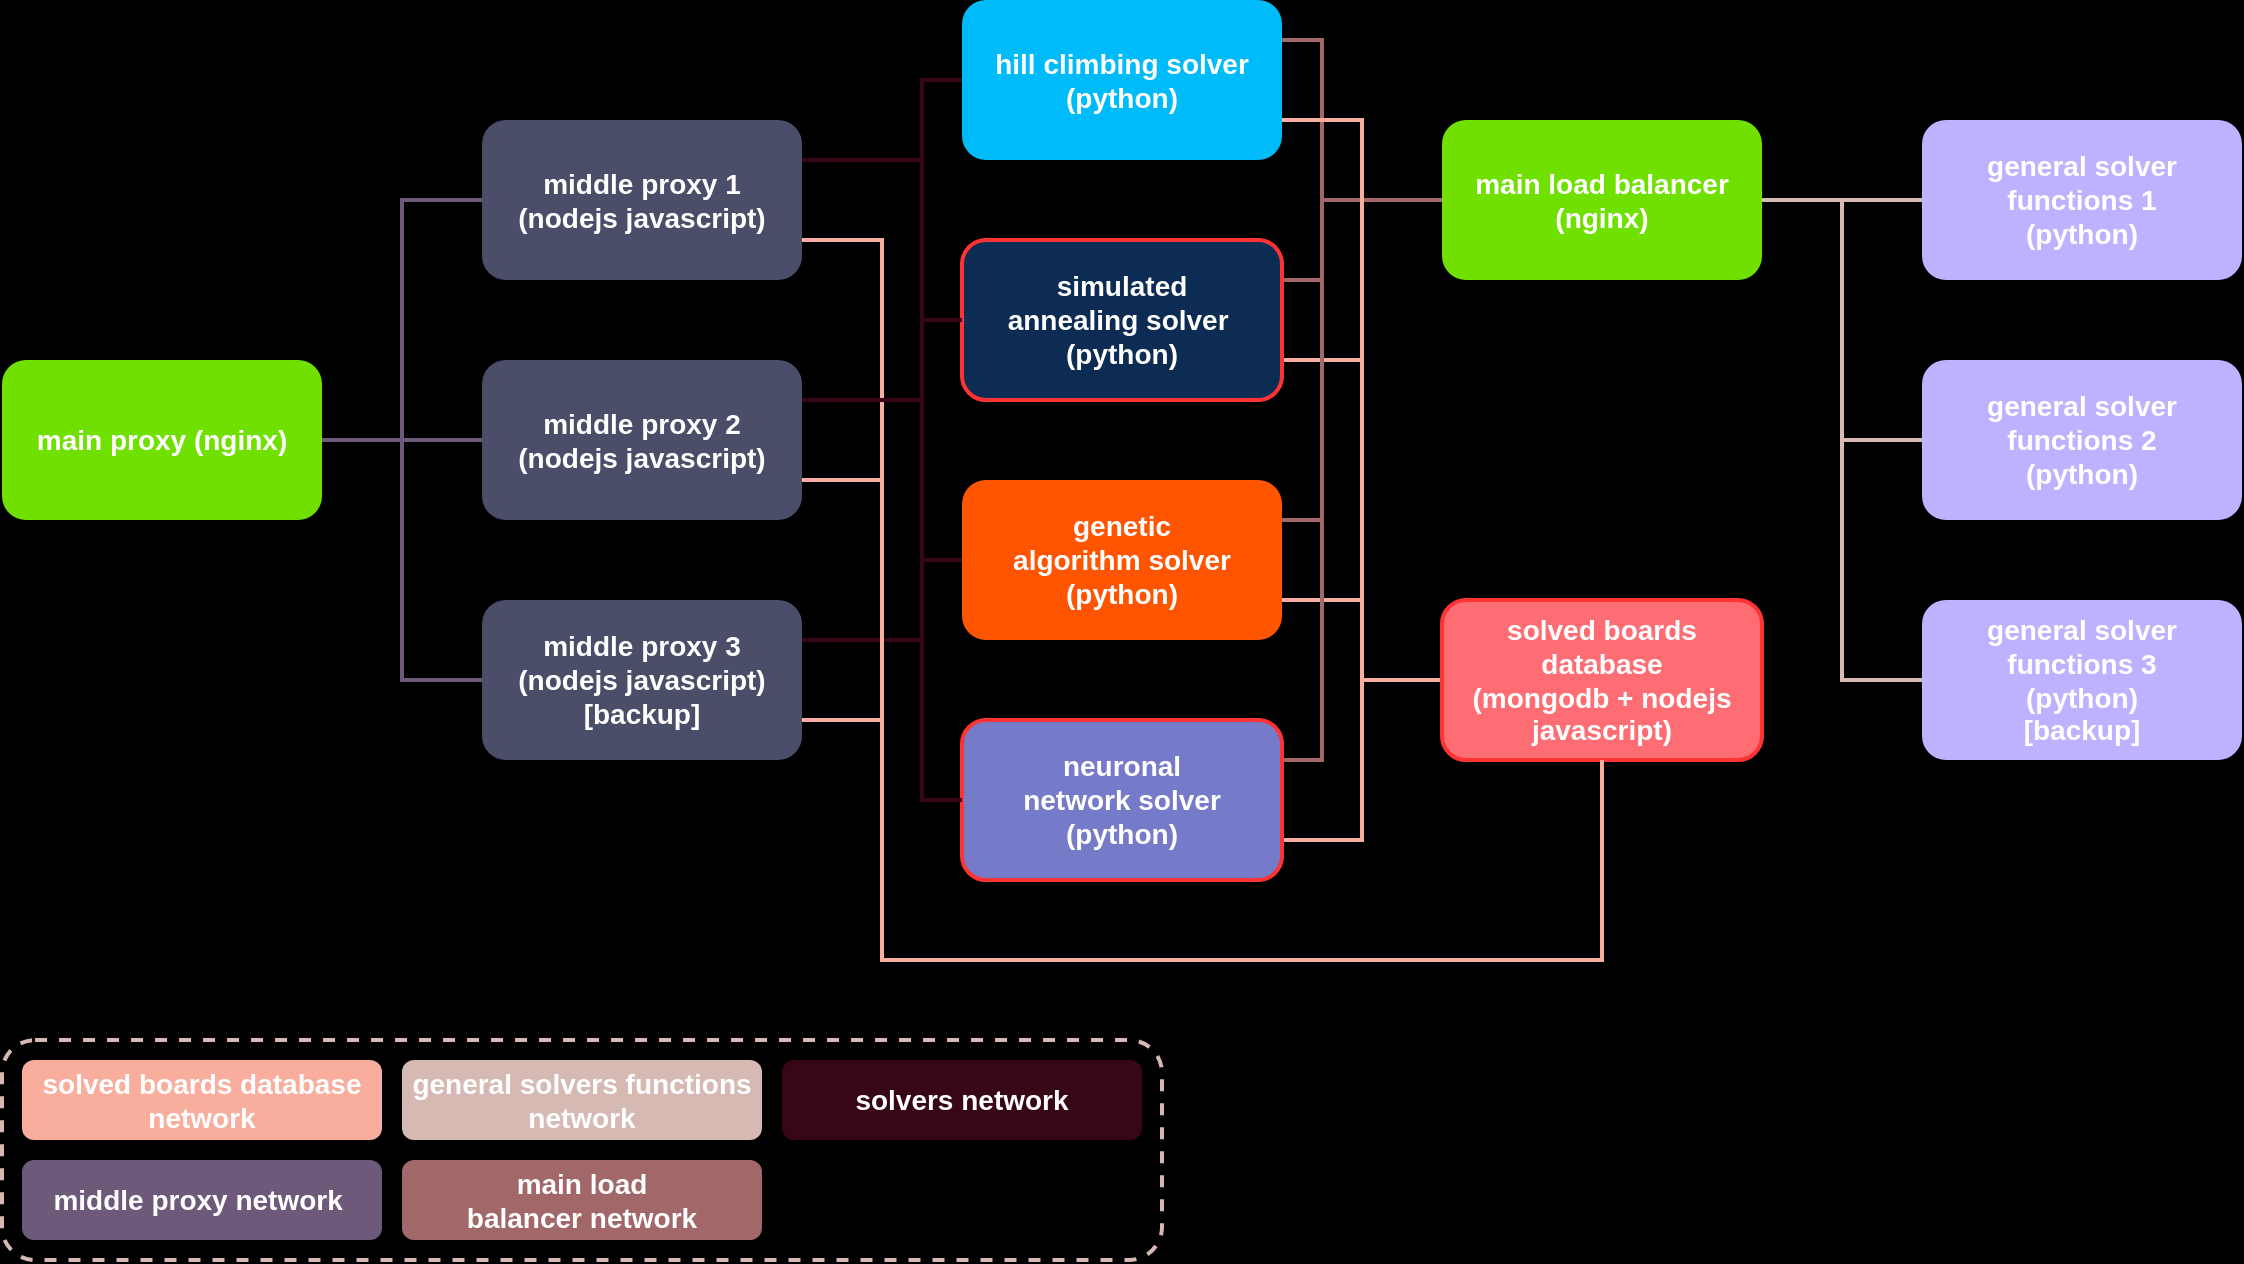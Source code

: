 <mxfile version="14.6.13" type="device"><diagram id="30tr9VLsO3jdmChQWb_J" name="Página-1"><mxGraphModel dx="1695" dy="504" grid="1" gridSize="10" guides="1" tooltips="1" connect="1" arrows="1" fold="1" page="1" pageScale="1" pageWidth="827" pageHeight="1169" background="#000000" math="0" shadow="0"><root><mxCell id="0"/><mxCell id="1" parent="0"/><mxCell id="dX95Oryiuu4yGTpWrUk4-2" value="" style="rounded=1;whiteSpace=wrap;html=1;fillColor=none;strokeWidth=2;strokeColor=#D5B9B2;dashed=1;" parent="1" vertex="1"><mxGeometry x="-160" y="680" width="580" height="110" as="geometry"/></mxCell><mxCell id="ulH4lA3J45XKAUpHwume-5" style="edgeStyle=orthogonalEdgeStyle;rounded=0;orthogonalLoop=1;jettySize=auto;html=1;exitX=1;exitY=0.5;exitDx=0;exitDy=0;entryX=0;entryY=0.5;entryDx=0;entryDy=0;endArrow=none;endFill=0;strokeWidth=2;strokeColor=#6D597A;" parent="1" source="Awhfn4U-2MgHjP1Uj-N4-1" target="ulH4lA3J45XKAUpHwume-1" edge="1"><mxGeometry relative="1" as="geometry"><Array as="points"><mxPoint x="40" y="380"/><mxPoint x="40" y="500"/></Array></mxGeometry></mxCell><mxCell id="ulH4lA3J45XKAUpHwume-13" style="edgeStyle=orthogonalEdgeStyle;rounded=0;orthogonalLoop=1;jettySize=auto;html=1;exitX=1;exitY=0.5;exitDx=0;exitDy=0;entryX=0;entryY=0.5;entryDx=0;entryDy=0;endArrow=none;endFill=0;strokeWidth=2;strokeColor=#6D597A;" parent="1" source="Awhfn4U-2MgHjP1Uj-N4-1" target="ulH4lA3J45XKAUpHwume-12" edge="1"><mxGeometry relative="1" as="geometry"><Array as="points"><mxPoint x="40" y="380"/><mxPoint x="40" y="260"/></Array></mxGeometry></mxCell><mxCell id="kyJO0vCrSZ-rgX8k4dA8-2" style="edgeStyle=orthogonalEdgeStyle;rounded=0;orthogonalLoop=1;jettySize=auto;html=1;exitX=1;exitY=0.5;exitDx=0;exitDy=0;entryX=0;entryY=0.5;entryDx=0;entryDy=0;strokeWidth=2;strokeColor=#6D597A;endArrow=none;endFill=0;" parent="1" source="Awhfn4U-2MgHjP1Uj-N4-1" target="kyJO0vCrSZ-rgX8k4dA8-1" edge="1"><mxGeometry relative="1" as="geometry"/></mxCell><mxCell id="Awhfn4U-2MgHjP1Uj-N4-1" value="&lt;font color=&quot;#ffffff&quot;&gt;&lt;span style=&quot;font-size: 14px&quot;&gt;&lt;b&gt;main proxy&lt;/b&gt;&lt;/span&gt;&lt;b style=&quot;font-size: 14px&quot;&gt;&amp;nbsp;(nginx)&lt;/b&gt;&lt;br&gt;&lt;/font&gt;" style="rounded=1;whiteSpace=wrap;html=1;strokeWidth=2;fillColor=#70e000;strokeColor=none;" parent="1" vertex="1"><mxGeometry x="-160" y="340" width="160" height="80" as="geometry"/></mxCell><mxCell id="Awhfn4U-2MgHjP1Uj-N4-12" style="edgeStyle=orthogonalEdgeStyle;rounded=0;orthogonalLoop=1;jettySize=auto;html=1;exitX=1;exitY=0.25;exitDx=0;exitDy=0;entryX=0;entryY=0.5;entryDx=0;entryDy=0;endArrow=none;endFill=0;strokeWidth=2;strokeColor=#a26769;" parent="1" source="Awhfn4U-2MgHjP1Uj-N4-2" target="Awhfn4U-2MgHjP1Uj-N4-10" edge="1"><mxGeometry relative="1" as="geometry"><Array as="points"><mxPoint x="500" y="300"/><mxPoint x="500" y="260"/></Array></mxGeometry></mxCell><mxCell id="Awhfn4U-2MgHjP1Uj-N4-16" style="edgeStyle=orthogonalEdgeStyle;rounded=0;orthogonalLoop=1;jettySize=auto;html=1;exitX=1;exitY=0.75;exitDx=0;exitDy=0;endArrow=none;endFill=0;strokeWidth=2;entryX=0;entryY=0.5;entryDx=0;entryDy=0;strokeColor=#F8AD9D;" parent="1" source="Awhfn4U-2MgHjP1Uj-N4-2" target="Awhfn4U-2MgHjP1Uj-N4-15" edge="1"><mxGeometry relative="1" as="geometry"><mxPoint x="530" y="480" as="targetPoint"/></mxGeometry></mxCell><mxCell id="Awhfn4U-2MgHjP1Uj-N4-2" value="&lt;b&gt;&lt;font color=&quot;#ffffff&quot;&gt;&lt;span style=&quot;font-size: 14px&quot;&gt;simulated annealing&amp;nbsp;solver&amp;nbsp;&lt;br&gt;&lt;/span&gt;&lt;/font&gt;&lt;span style=&quot;color: rgb(255 , 255 , 255) ; font-size: 14px&quot;&gt;(python)&lt;/span&gt;&lt;/b&gt;" style="rounded=1;whiteSpace=wrap;html=1;strokeWidth=2;fillColor=#0d2c54;strokeColor=#FF3333;" parent="1" vertex="1"><mxGeometry x="320" y="280" width="160" height="80" as="geometry"/></mxCell><mxCell id="Awhfn4U-2MgHjP1Uj-N4-13" style="edgeStyle=orthogonalEdgeStyle;rounded=0;orthogonalLoop=1;jettySize=auto;html=1;exitX=1;exitY=0.25;exitDx=0;exitDy=0;entryX=0;entryY=0.5;entryDx=0;entryDy=0;endArrow=none;endFill=0;strokeWidth=2;strokeColor=#a26769;" parent="1" source="Awhfn4U-2MgHjP1Uj-N4-4" target="Awhfn4U-2MgHjP1Uj-N4-10" edge="1"><mxGeometry relative="1" as="geometry"><Array as="points"><mxPoint x="500" y="420"/><mxPoint x="500" y="260"/></Array></mxGeometry></mxCell><mxCell id="Awhfn4U-2MgHjP1Uj-N4-17" style="edgeStyle=orthogonalEdgeStyle;rounded=0;orthogonalLoop=1;jettySize=auto;html=1;exitX=1;exitY=0.75;exitDx=0;exitDy=0;entryX=0;entryY=0.5;entryDx=0;entryDy=0;endArrow=none;endFill=0;strokeWidth=2;strokeColor=#F8AD9D;" parent="1" source="Awhfn4U-2MgHjP1Uj-N4-4" target="Awhfn4U-2MgHjP1Uj-N4-15" edge="1"><mxGeometry relative="1" as="geometry"/></mxCell><mxCell id="Awhfn4U-2MgHjP1Uj-N4-4" value="&lt;font color=&quot;#ffffff&quot;&gt;&lt;span style=&quot;font-size: 14px&quot;&gt;&lt;b&gt;genetic algorithm&amp;nbsp;solver (python)&lt;/b&gt;&lt;/span&gt;&lt;/font&gt;" style="rounded=1;whiteSpace=wrap;html=1;strokeWidth=2;fillColor=#ff5400;strokeColor=none;" parent="1" vertex="1"><mxGeometry x="320" y="400" width="160" height="80" as="geometry"/></mxCell><mxCell id="Awhfn4U-2MgHjP1Uj-N4-14" style="edgeStyle=orthogonalEdgeStyle;rounded=0;orthogonalLoop=1;jettySize=auto;html=1;exitX=1;exitY=0.25;exitDx=0;exitDy=0;entryX=0;entryY=0.5;entryDx=0;entryDy=0;endArrow=none;endFill=0;strokeWidth=2;strokeColor=#A26769;" parent="1" source="Awhfn4U-2MgHjP1Uj-N4-5" target="Awhfn4U-2MgHjP1Uj-N4-10" edge="1"><mxGeometry relative="1" as="geometry"><Array as="points"><mxPoint x="500" y="540"/><mxPoint x="500" y="260"/></Array></mxGeometry></mxCell><mxCell id="Awhfn4U-2MgHjP1Uj-N4-18" style="edgeStyle=orthogonalEdgeStyle;rounded=0;orthogonalLoop=1;jettySize=auto;html=1;exitX=1;exitY=0.75;exitDx=0;exitDy=0;entryX=0;entryY=0.5;entryDx=0;entryDy=0;endArrow=none;endFill=0;strokeWidth=2;strokeColor=#F8AD9D;" parent="1" source="Awhfn4U-2MgHjP1Uj-N4-5" target="Awhfn4U-2MgHjP1Uj-N4-15" edge="1"><mxGeometry relative="1" as="geometry"/></mxCell><mxCell id="Awhfn4U-2MgHjP1Uj-N4-5" value="&lt;font color=&quot;#ffffff&quot;&gt;&lt;span style=&quot;font-size: 14px&quot;&gt;&lt;b&gt;neuronal network&amp;nbsp;solver (python)&lt;/b&gt;&lt;/span&gt;&lt;/font&gt;" style="rounded=1;whiteSpace=wrap;html=1;strokeWidth=2;fillColor=#757bc8;strokeColor=#FF3333;" parent="1" vertex="1"><mxGeometry x="320" y="520" width="160" height="80" as="geometry"/></mxCell><mxCell id="Awhfn4U-2MgHjP1Uj-N4-11" style="edgeStyle=orthogonalEdgeStyle;rounded=0;orthogonalLoop=1;jettySize=auto;html=1;exitX=1;exitY=0.25;exitDx=0;exitDy=0;entryX=0;entryY=0.5;entryDx=0;entryDy=0;endArrow=none;endFill=0;strokeWidth=2;strokeColor=#a26769;" parent="1" source="Awhfn4U-2MgHjP1Uj-N4-6" target="Awhfn4U-2MgHjP1Uj-N4-10" edge="1"><mxGeometry relative="1" as="geometry"><Array as="points"><mxPoint x="500" y="180"/><mxPoint x="500" y="260"/></Array></mxGeometry></mxCell><mxCell id="Awhfn4U-2MgHjP1Uj-N4-19" style="edgeStyle=orthogonalEdgeStyle;rounded=0;orthogonalLoop=1;jettySize=auto;html=1;exitX=1;exitY=0.75;exitDx=0;exitDy=0;entryX=0;entryY=0.5;entryDx=0;entryDy=0;endArrow=none;endFill=0;strokeWidth=2;strokeColor=#F8AD9D;" parent="1" source="Awhfn4U-2MgHjP1Uj-N4-6" target="Awhfn4U-2MgHjP1Uj-N4-15" edge="1"><mxGeometry relative="1" as="geometry"/></mxCell><mxCell id="Awhfn4U-2MgHjP1Uj-N4-6" value="&lt;font color=&quot;#ffffff&quot; style=&quot;font-size: 14px&quot;&gt;&lt;b&gt;hill climbing solver (python)&lt;/b&gt;&lt;br&gt;&lt;/font&gt;" style="rounded=1;whiteSpace=wrap;html=1;strokeWidth=2;fillColor=#00bbf9;strokeColor=none;" parent="1" vertex="1"><mxGeometry x="320" y="160" width="160" height="80" as="geometry"/></mxCell><mxCell id="Awhfn4U-2MgHjP1Uj-N4-24" style="edgeStyle=orthogonalEdgeStyle;rounded=0;orthogonalLoop=1;jettySize=auto;html=1;exitX=1;exitY=0.5;exitDx=0;exitDy=0;entryX=0;entryY=0.5;entryDx=0;entryDy=0;endArrow=none;endFill=0;strokeWidth=2;strokeColor=#D5B9B2;" parent="1" source="Awhfn4U-2MgHjP1Uj-N4-10" target="Awhfn4U-2MgHjP1Uj-N4-20" edge="1"><mxGeometry relative="1" as="geometry"/></mxCell><mxCell id="Awhfn4U-2MgHjP1Uj-N4-25" style="edgeStyle=orthogonalEdgeStyle;rounded=0;orthogonalLoop=1;jettySize=auto;html=1;exitX=1;exitY=0.5;exitDx=0;exitDy=0;entryX=0;entryY=0.5;entryDx=0;entryDy=0;endArrow=none;endFill=0;strokeWidth=2;strokeColor=#D5B9B2;" parent="1" source="Awhfn4U-2MgHjP1Uj-N4-10" target="Awhfn4U-2MgHjP1Uj-N4-21" edge="1"><mxGeometry relative="1" as="geometry"/></mxCell><mxCell id="Awhfn4U-2MgHjP1Uj-N4-26" style="edgeStyle=orthogonalEdgeStyle;rounded=0;orthogonalLoop=1;jettySize=auto;html=1;exitX=1;exitY=0.5;exitDx=0;exitDy=0;entryX=0;entryY=0.5;entryDx=0;entryDy=0;endArrow=none;endFill=0;strokeWidth=2;strokeColor=#D5B9B2;" parent="1" source="Awhfn4U-2MgHjP1Uj-N4-10" target="Awhfn4U-2MgHjP1Uj-N4-22" edge="1"><mxGeometry relative="1" as="geometry"/></mxCell><mxCell id="Awhfn4U-2MgHjP1Uj-N4-10" value="&lt;font style=&quot;font-size: 14px&quot; color=&quot;#ffffff&quot;&gt;&lt;b&gt;main load balancer&lt;br&gt;(nginx)&lt;br&gt;&lt;/b&gt;&lt;/font&gt;" style="rounded=1;whiteSpace=wrap;html=1;strokeWidth=2;fillColor=#70e000;strokeColor=none;" parent="1" vertex="1"><mxGeometry x="560" y="220" width="160" height="80" as="geometry"/></mxCell><mxCell id="Awhfn4U-2MgHjP1Uj-N4-15" value="&lt;font color=&quot;#ffffff&quot;&gt;&lt;span style=&quot;font-size: 14px&quot;&gt;&lt;b&gt;solved boards database &lt;br&gt;(mongodb + nodejs javascript)&lt;/b&gt;&lt;/span&gt;&lt;/font&gt;" style="rounded=1;whiteSpace=wrap;html=1;strokeWidth=2;glass=0;shadow=0;sketch=0;fillColor=#fe6d73;strokeColor=#FF3333;" parent="1" vertex="1"><mxGeometry x="560" y="460" width="160" height="80" as="geometry"/></mxCell><mxCell id="Awhfn4U-2MgHjP1Uj-N4-20" value="&lt;b style=&quot;font-size: 14px&quot;&gt;&lt;font color=&quot;#ffffff&quot; style=&quot;font-size: 14px&quot;&gt;general solver functions 1&lt;br&gt;(python)&lt;/font&gt;&lt;/b&gt;" style="rounded=1;whiteSpace=wrap;html=1;strokeWidth=2;fillColor=#bdb2ff;strokeColor=none;" parent="1" vertex="1"><mxGeometry x="800" y="220" width="160" height="80" as="geometry"/></mxCell><mxCell id="Awhfn4U-2MgHjP1Uj-N4-21" value="&lt;b style=&quot;font-size: 14px&quot;&gt;&lt;font color=&quot;#ffffff&quot;&gt;general solver functions 2&lt;br&gt;(python)&lt;/font&gt;&lt;/b&gt;" style="rounded=1;whiteSpace=wrap;html=1;strokeWidth=2;fillColor=#bdb2ff;strokeColor=none;" parent="1" vertex="1"><mxGeometry x="800" y="340" width="160" height="80" as="geometry"/></mxCell><mxCell id="Awhfn4U-2MgHjP1Uj-N4-22" value="&lt;b style=&quot;font-size: 14px&quot;&gt;&lt;font color=&quot;#ffffff&quot;&gt;general solver functions 3&lt;br&gt;(python)&lt;br&gt;[&lt;/font&gt;&lt;/b&gt;&lt;b style=&quot;color: rgb(255 , 255 , 255) ; font-size: 14px&quot;&gt;backup&lt;/b&gt;&lt;b style=&quot;font-size: 14px&quot;&gt;&lt;font color=&quot;#ffffff&quot;&gt;]&lt;br&gt;&lt;/font&gt;&lt;/b&gt;" style="rounded=1;whiteSpace=wrap;html=1;strokeWidth=2;fillColor=#bdb2ff;strokeColor=none;" parent="1" vertex="1"><mxGeometry x="800" y="460" width="160" height="80" as="geometry"/></mxCell><mxCell id="Awhfn4U-2MgHjP1Uj-N4-29" value="&lt;font&gt;&lt;span style=&quot;font-size: 14px&quot;&gt;&lt;b&gt;middle proxy network&amp;nbsp;&lt;/b&gt;&lt;/span&gt;&lt;/font&gt;" style="text;html=1;strokeColor=none;align=center;verticalAlign=middle;whiteSpace=wrap;rounded=1;shadow=0;glass=0;sketch=0;fontColor=#FFFFFF;fillColor=#6d597a;" parent="1" vertex="1"><mxGeometry x="-150" y="740" width="180" height="40" as="geometry"/></mxCell><mxCell id="Awhfn4U-2MgHjP1Uj-N4-30" value="&lt;font&gt;&lt;span style=&quot;font-size: 14px&quot;&gt;&lt;b&gt;solved boards database network&lt;/b&gt;&lt;/span&gt;&lt;/font&gt;" style="text;html=1;strokeColor=none;align=center;verticalAlign=middle;whiteSpace=wrap;rounded=1;shadow=0;glass=0;sketch=0;fontColor=#FFFFFF;fillColor=#F8AD9D;" parent="1" vertex="1"><mxGeometry x="-150" y="690" width="180" height="40" as="geometry"/></mxCell><mxCell id="Awhfn4U-2MgHjP1Uj-N4-31" value="&lt;font&gt;&lt;span style=&quot;font-size: 14px&quot;&gt;&lt;b&gt;main load balancer&amp;nbsp;network&lt;/b&gt;&lt;/span&gt;&lt;/font&gt;" style="text;html=1;strokeColor=none;align=center;verticalAlign=middle;whiteSpace=wrap;rounded=1;shadow=0;glass=0;sketch=0;fontColor=#FFFFFF;fillColor=#A26769;" parent="1" vertex="1"><mxGeometry x="40" y="740" width="180" height="40" as="geometry"/></mxCell><mxCell id="Awhfn4U-2MgHjP1Uj-N4-32" value="&lt;span style=&quot;font-size: 14px&quot;&gt;&lt;b&gt;general solvers functions network&lt;/b&gt;&lt;/span&gt;" style="text;html=1;strokeColor=none;align=center;verticalAlign=middle;whiteSpace=wrap;rounded=1;shadow=0;glass=0;sketch=0;fontColor=#FFFFFF;fillColor=#D5B9B2;" parent="1" vertex="1"><mxGeometry x="40" y="690" width="180" height="40" as="geometry"/></mxCell><mxCell id="ulH4lA3J45XKAUpHwume-4" style="edgeStyle=orthogonalEdgeStyle;rounded=0;orthogonalLoop=1;jettySize=auto;html=1;exitX=1;exitY=0.75;exitDx=0;exitDy=0;entryX=0.5;entryY=1;entryDx=0;entryDy=0;endArrow=none;endFill=0;strokeWidth=2;strokeColor=#F8AD9D;" parent="1" source="ulH4lA3J45XKAUpHwume-1" target="Awhfn4U-2MgHjP1Uj-N4-15" edge="1"><mxGeometry relative="1" as="geometry"><Array as="points"><mxPoint x="280" y="520"/><mxPoint x="280" y="640"/><mxPoint x="640" y="640"/></Array></mxGeometry></mxCell><mxCell id="ulH4lA3J45XKAUpHwume-6" style="edgeStyle=orthogonalEdgeStyle;rounded=0;orthogonalLoop=1;jettySize=auto;html=1;exitX=1;exitY=0.25;exitDx=0;exitDy=0;entryX=0;entryY=0.5;entryDx=0;entryDy=0;endArrow=none;endFill=0;strokeWidth=2;strokeColor=#370617;" parent="1" source="ulH4lA3J45XKAUpHwume-1" target="Awhfn4U-2MgHjP1Uj-N4-2" edge="1"><mxGeometry relative="1" as="geometry"><Array as="points"><mxPoint x="300" y="480"/><mxPoint x="300" y="320"/></Array></mxGeometry></mxCell><mxCell id="ulH4lA3J45XKAUpHwume-7" style="edgeStyle=orthogonalEdgeStyle;rounded=0;orthogonalLoop=1;jettySize=auto;html=1;exitX=1;exitY=0.25;exitDx=0;exitDy=0;entryX=0;entryY=0.5;entryDx=0;entryDy=0;endArrow=none;endFill=0;strokeWidth=2;strokeColor=#370617;" parent="1" source="ulH4lA3J45XKAUpHwume-1" target="Awhfn4U-2MgHjP1Uj-N4-4" edge="1"><mxGeometry relative="1" as="geometry"><Array as="points"><mxPoint x="300" y="480"/><mxPoint x="300" y="440"/></Array></mxGeometry></mxCell><mxCell id="ulH4lA3J45XKAUpHwume-8" style="edgeStyle=orthogonalEdgeStyle;rounded=0;orthogonalLoop=1;jettySize=auto;html=1;exitX=1;exitY=0.25;exitDx=0;exitDy=0;entryX=0;entryY=0.5;entryDx=0;entryDy=0;endArrow=none;endFill=0;strokeWidth=2;strokeColor=#370617;" parent="1" source="ulH4lA3J45XKAUpHwume-1" target="Awhfn4U-2MgHjP1Uj-N4-5" edge="1"><mxGeometry relative="1" as="geometry"><Array as="points"><mxPoint x="300" y="480"/><mxPoint x="300" y="560"/></Array></mxGeometry></mxCell><mxCell id="ulH4lA3J45XKAUpHwume-10" style="edgeStyle=orthogonalEdgeStyle;rounded=0;orthogonalLoop=1;jettySize=auto;html=1;exitX=1;exitY=0.25;exitDx=0;exitDy=0;entryX=0;entryY=0.5;entryDx=0;entryDy=0;endArrow=none;endFill=0;strokeWidth=2;strokeColor=#370617;" parent="1" source="ulH4lA3J45XKAUpHwume-1" target="Awhfn4U-2MgHjP1Uj-N4-6" edge="1"><mxGeometry relative="1" as="geometry"><Array as="points"><mxPoint x="300" y="480"/><mxPoint x="300" y="200"/></Array></mxGeometry></mxCell><mxCell id="ulH4lA3J45XKAUpHwume-1" value="&lt;font color=&quot;#ffffff&quot;&gt;&lt;span style=&quot;font-size: 14px&quot;&gt;&lt;b&gt;middle proxy&lt;/b&gt;&lt;/span&gt;&lt;b style=&quot;font-size: 14px&quot;&gt;&amp;nbsp;3&lt;/b&gt;&lt;br&gt;&lt;b style=&quot;font-size: 14px&quot;&gt;(nodejs javascript)&lt;/b&gt;&lt;br&gt;&lt;b style=&quot;font-size: 14px&quot;&gt;[backup]&lt;/b&gt;&lt;br&gt;&lt;/font&gt;" style="rounded=1;whiteSpace=wrap;html=1;strokeWidth=2;strokeColor=none;fillColor=#4a4e69;" parent="1" vertex="1"><mxGeometry x="80" y="460" width="160" height="80" as="geometry"/></mxCell><mxCell id="ulH4lA3J45XKAUpHwume-11" value="&lt;span style=&quot;font-size: 14px&quot;&gt;&lt;b&gt;solvers network&lt;/b&gt;&lt;/span&gt;" style="text;html=1;strokeColor=none;align=center;verticalAlign=middle;whiteSpace=wrap;rounded=1;shadow=0;glass=0;sketch=0;fontColor=#FFFFFF;fillColor=#370617;" parent="1" vertex="1"><mxGeometry x="230" y="690" width="180" height="40" as="geometry"/></mxCell><mxCell id="ulH4lA3J45XKAUpHwume-14" style="edgeStyle=orthogonalEdgeStyle;rounded=0;orthogonalLoop=1;jettySize=auto;html=1;exitX=1;exitY=0.25;exitDx=0;exitDy=0;entryX=0;entryY=0.5;entryDx=0;entryDy=0;endArrow=none;endFill=0;strokeWidth=2;strokeColor=#370617;" parent="1" source="ulH4lA3J45XKAUpHwume-12" target="Awhfn4U-2MgHjP1Uj-N4-2" edge="1"><mxGeometry relative="1" as="geometry"><Array as="points"><mxPoint x="300" y="240"/><mxPoint x="300" y="320"/></Array></mxGeometry></mxCell><mxCell id="ulH4lA3J45XKAUpHwume-15" style="edgeStyle=orthogonalEdgeStyle;rounded=0;orthogonalLoop=1;jettySize=auto;html=1;exitX=1;exitY=0.25;exitDx=0;exitDy=0;entryX=0;entryY=0.5;entryDx=0;entryDy=0;endArrow=none;endFill=0;strokeColor=#370617;strokeWidth=2;" parent="1" source="ulH4lA3J45XKAUpHwume-12" target="Awhfn4U-2MgHjP1Uj-N4-6" edge="1"><mxGeometry relative="1" as="geometry"><Array as="points"><mxPoint x="300" y="240"/><mxPoint x="300" y="200"/></Array></mxGeometry></mxCell><mxCell id="ulH4lA3J45XKAUpHwume-16" style="edgeStyle=orthogonalEdgeStyle;rounded=0;orthogonalLoop=1;jettySize=auto;html=1;exitX=1;exitY=0.25;exitDx=0;exitDy=0;entryX=0;entryY=0.5;entryDx=0;entryDy=0;endArrow=none;endFill=0;strokeColor=#370617;strokeWidth=2;" parent="1" source="ulH4lA3J45XKAUpHwume-12" target="Awhfn4U-2MgHjP1Uj-N4-4" edge="1"><mxGeometry relative="1" as="geometry"><Array as="points"><mxPoint x="300" y="240"/><mxPoint x="300" y="440"/></Array></mxGeometry></mxCell><mxCell id="ulH4lA3J45XKAUpHwume-17" style="edgeStyle=orthogonalEdgeStyle;rounded=0;orthogonalLoop=1;jettySize=auto;html=1;exitX=1;exitY=0.25;exitDx=0;exitDy=0;entryX=0;entryY=0.5;entryDx=0;entryDy=0;endArrow=none;endFill=0;strokeColor=#370617;strokeWidth=2;" parent="1" source="ulH4lA3J45XKAUpHwume-12" target="Awhfn4U-2MgHjP1Uj-N4-5" edge="1"><mxGeometry relative="1" as="geometry"><Array as="points"><mxPoint x="300" y="240"/><mxPoint x="300" y="560"/></Array></mxGeometry></mxCell><mxCell id="ulH4lA3J45XKAUpHwume-18" style="edgeStyle=orthogonalEdgeStyle;rounded=0;orthogonalLoop=1;jettySize=auto;html=1;exitX=1;exitY=0.75;exitDx=0;exitDy=0;entryX=0.5;entryY=1;entryDx=0;entryDy=0;endArrow=none;endFill=0;strokeWidth=2;strokeColor=#F8AD9D;" parent="1" source="ulH4lA3J45XKAUpHwume-12" target="Awhfn4U-2MgHjP1Uj-N4-15" edge="1"><mxGeometry relative="1" as="geometry"><Array as="points"><mxPoint x="280" y="280"/><mxPoint x="280" y="640"/><mxPoint x="640" y="640"/></Array></mxGeometry></mxCell><mxCell id="ulH4lA3J45XKAUpHwume-12" value="&lt;font color=&quot;#ffffff&quot;&gt;&lt;span style=&quot;font-size: 14px&quot;&gt;&lt;b&gt;middle proxy&amp;nbsp;&lt;/b&gt;&lt;/span&gt;&lt;b style=&quot;font-size: 14px&quot;&gt;1&lt;/b&gt;&lt;br&gt;&lt;b style=&quot;font-size: 14px&quot;&gt;(nodejs javascript)&lt;/b&gt;&lt;/font&gt;" style="rounded=1;whiteSpace=wrap;html=1;strokeWidth=2;strokeColor=none;fillColor=#4a4e69;" parent="1" vertex="1"><mxGeometry x="80" y="220" width="160" height="80" as="geometry"/></mxCell><mxCell id="kyJO0vCrSZ-rgX8k4dA8-3" style="edgeStyle=orthogonalEdgeStyle;rounded=0;orthogonalLoop=1;jettySize=auto;html=1;exitX=1;exitY=0.25;exitDx=0;exitDy=0;entryX=0;entryY=0.5;entryDx=0;entryDy=0;endArrow=none;endFill=0;strokeWidth=2;strokeColor=#370617;" parent="1" source="kyJO0vCrSZ-rgX8k4dA8-1" target="Awhfn4U-2MgHjP1Uj-N4-2" edge="1"><mxGeometry relative="1" as="geometry"><Array as="points"><mxPoint x="300" y="360"/><mxPoint x="300" y="320"/></Array></mxGeometry></mxCell><mxCell id="kyJO0vCrSZ-rgX8k4dA8-4" style="edgeStyle=orthogonalEdgeStyle;rounded=0;orthogonalLoop=1;jettySize=auto;html=1;exitX=1;exitY=0.25;exitDx=0;exitDy=0;entryX=0;entryY=0.5;entryDx=0;entryDy=0;endArrow=none;endFill=0;strokeColor=#370617;strokeWidth=2;" parent="1" source="kyJO0vCrSZ-rgX8k4dA8-1" target="Awhfn4U-2MgHjP1Uj-N4-4" edge="1"><mxGeometry relative="1" as="geometry"><Array as="points"><mxPoint x="300" y="360"/><mxPoint x="300" y="440"/></Array></mxGeometry></mxCell><mxCell id="kyJO0vCrSZ-rgX8k4dA8-5" style="edgeStyle=orthogonalEdgeStyle;rounded=0;orthogonalLoop=1;jettySize=auto;html=1;exitX=1;exitY=0.25;exitDx=0;exitDy=0;entryX=0;entryY=0.5;entryDx=0;entryDy=0;endArrow=none;endFill=0;strokeColor=#370617;strokeWidth=2;" parent="1" source="kyJO0vCrSZ-rgX8k4dA8-1" target="Awhfn4U-2MgHjP1Uj-N4-6" edge="1"><mxGeometry relative="1" as="geometry"><Array as="points"><mxPoint x="300" y="360"/><mxPoint x="300" y="200"/></Array></mxGeometry></mxCell><mxCell id="kyJO0vCrSZ-rgX8k4dA8-6" style="edgeStyle=orthogonalEdgeStyle;rounded=0;orthogonalLoop=1;jettySize=auto;html=1;exitX=1;exitY=0.25;exitDx=0;exitDy=0;entryX=0;entryY=0.5;entryDx=0;entryDy=0;endArrow=none;endFill=0;strokeColor=#370617;strokeWidth=2;" parent="1" source="kyJO0vCrSZ-rgX8k4dA8-1" target="Awhfn4U-2MgHjP1Uj-N4-5" edge="1"><mxGeometry relative="1" as="geometry"><Array as="points"><mxPoint x="300" y="360"/><mxPoint x="300" y="560"/></Array></mxGeometry></mxCell><mxCell id="kyJO0vCrSZ-rgX8k4dA8-7" style="edgeStyle=orthogonalEdgeStyle;rounded=0;orthogonalLoop=1;jettySize=auto;html=1;exitX=1;exitY=0.75;exitDx=0;exitDy=0;entryX=0.5;entryY=1;entryDx=0;entryDy=0;endArrow=none;endFill=0;strokeWidth=2;strokeColor=#F8AD9D;" parent="1" source="kyJO0vCrSZ-rgX8k4dA8-1" target="Awhfn4U-2MgHjP1Uj-N4-15" edge="1"><mxGeometry relative="1" as="geometry"><Array as="points"><mxPoint x="280" y="400"/><mxPoint x="280" y="640"/><mxPoint x="640" y="640"/></Array></mxGeometry></mxCell><mxCell id="kyJO0vCrSZ-rgX8k4dA8-1" value="&lt;font color=&quot;#ffffff&quot;&gt;&lt;span style=&quot;font-size: 14px&quot;&gt;&lt;b&gt;middle proxy&lt;/b&gt;&lt;/span&gt;&lt;b style=&quot;font-size: 14px&quot;&gt;&amp;nbsp;2&lt;/b&gt;&lt;br&gt;&lt;b style=&quot;font-size: 14px&quot;&gt;(nodejs javascript)&lt;/b&gt;&lt;/font&gt;" style="rounded=1;whiteSpace=wrap;html=1;strokeWidth=2;strokeColor=none;fillColor=#4a4e69;" parent="1" vertex="1"><mxGeometry x="80" y="340" width="160" height="80" as="geometry"/></mxCell></root></mxGraphModel></diagram></mxfile>